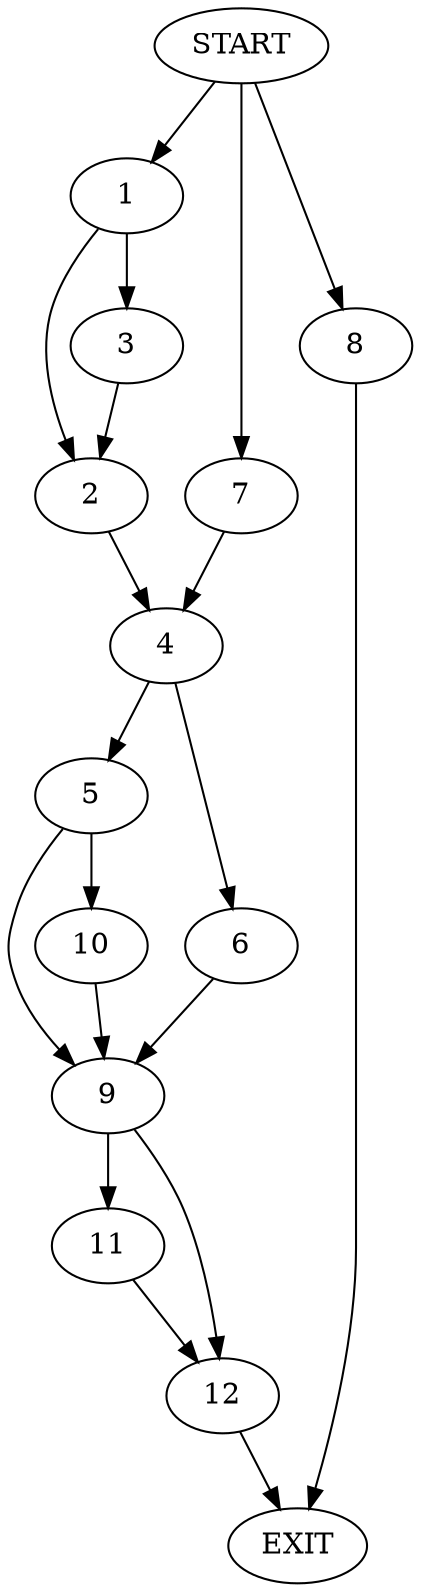 digraph {
0 [label="START"]
13 [label="EXIT"]
0 -> 1
1 -> 2
1 -> 3
2 -> 4
3 -> 2
4 -> 5
4 -> 6
0 -> 7
7 -> 4
0 -> 8
8 -> 13
6 -> 9
5 -> 10
5 -> 9
9 -> 11
9 -> 12
10 -> 9
11 -> 12
12 -> 13
}
